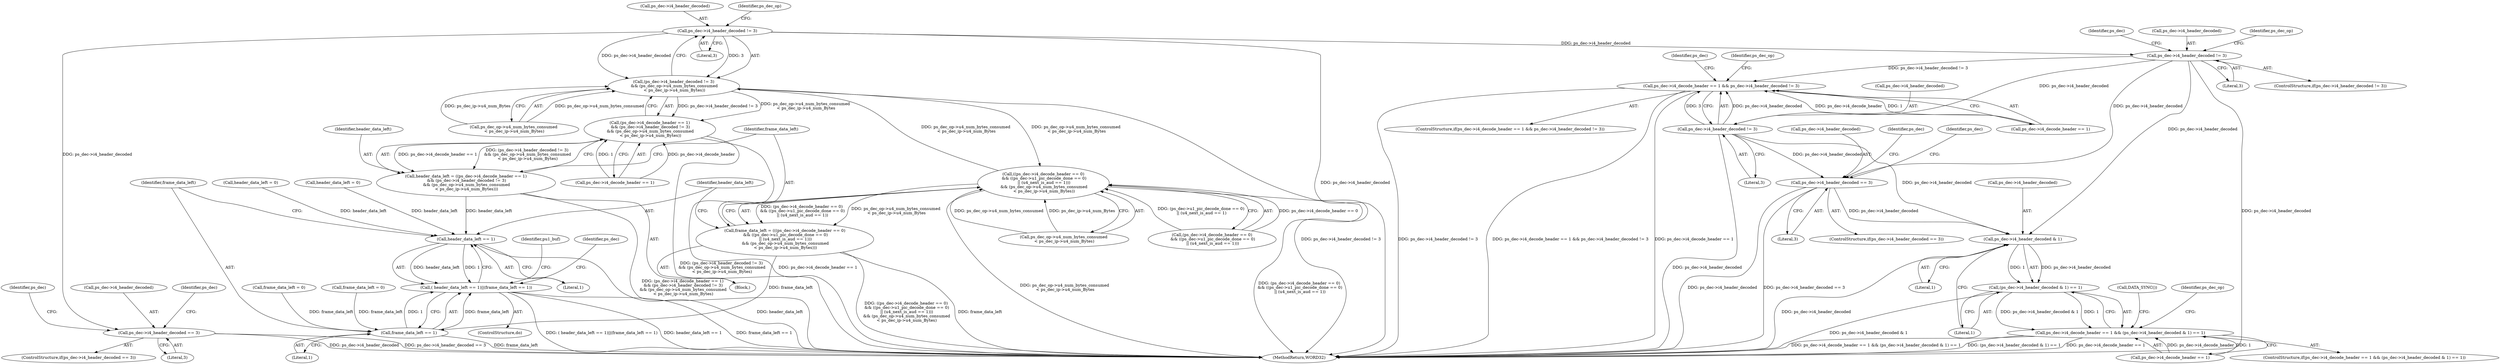 digraph "0_Android_494561291a503840f385fbcd11d9bc5f4dc502b8@pointer" {
"1001431" [label="(Call,ps_dec->i4_header_decoded != 3)"];
"1001098" [label="(Call,ps_dec->i4_header_decoded == 3)"];
"1001430" [label="(Call,(ps_dec->i4_header_decoded != 3)\n && (ps_dec_op->u4_num_bytes_consumed\n < ps_dec_ip->u4_num_Bytes))"];
"1001424" [label="(Call,(ps_dec->i4_decode_header == 1)\n && (ps_dec->i4_header_decoded != 3)\n && (ps_dec_op->u4_num_bytes_consumed\n < ps_dec_ip->u4_num_Bytes))"];
"1001422" [label="(Call,header_data_left = ((ps_dec->i4_decode_header == 1)\n && (ps_dec->i4_header_decoded != 3)\n && (ps_dec_op->u4_num_bytes_consumed\n < ps_dec_ip->u4_num_Bytes)))"];
"1001469" [label="(Call,header_data_left == 1)"];
"1001468" [label="(Call,( header_data_left == 1)||(frame_data_left == 1))"];
"1001445" [label="(Call,((ps_dec->i4_decode_header == 0)\n && ((ps_dec->u1_pic_decode_done == 0)\n || (u4_next_is_aud == 1)))\n && (ps_dec_op->u4_num_bytes_consumed\n < ps_dec_ip->u4_num_Bytes))"];
"1001443" [label="(Call,frame_data_left = (((ps_dec->i4_decode_header == 0)\n && ((ps_dec->u1_pic_decode_done == 0)\n || (u4_next_is_aud == 1)))\n && (ps_dec_op->u4_num_bytes_consumed\n < ps_dec_ip->u4_num_Bytes)))"];
"1001472" [label="(Call,frame_data_left == 1)"];
"1001771" [label="(Call,ps_dec->i4_header_decoded != 3)"];
"1001785" [label="(Call,ps_dec->i4_decode_header == 1 && ps_dec->i4_header_decoded != 3)"];
"1001791" [label="(Call,ps_dec->i4_header_decoded != 3)"];
"1001911" [label="(Call,ps_dec->i4_header_decoded == 3)"];
"1002129" [label="(Call,ps_dec->i4_header_decoded & 1)"];
"1002128" [label="(Call,(ps_dec->i4_header_decoded & 1) == 1)"];
"1002122" [label="(Call,ps_dec->i4_decode_header == 1 && (ps_dec->i4_header_decoded & 1) == 1)"];
"1001422" [label="(Call,header_data_left = ((ps_dec->i4_decode_header == 1)\n && (ps_dec->i4_header_decoded != 3)\n && (ps_dec_op->u4_num_bytes_consumed\n < ps_dec_ip->u4_num_Bytes)))"];
"1002130" [label="(Call,ps_dec->i4_header_decoded)"];
"1001786" [label="(Call,ps_dec->i4_decode_header == 1)"];
"1001795" [label="(Literal,3)"];
"1001444" [label="(Identifier,frame_data_left)"];
"1001472" [label="(Call,frame_data_left == 1)"];
"1001784" [label="(ControlStructure,if(ps_dec->i4_decode_header == 1 && ps_dec->i4_header_decoded != 3))"];
"1001432" [label="(Call,ps_dec->i4_header_decoded)"];
"1001479" [label="(Identifier,ps_dec)"];
"1001775" [label="(Literal,3)"];
"1001785" [label="(Call,ps_dec->i4_decode_header == 1 && ps_dec->i4_header_decoded != 3)"];
"1001431" [label="(Call,ps_dec->i4_header_decoded != 3)"];
"1001097" [label="(ControlStructure,if(ps_dec->i4_header_decoded == 3))"];
"1001425" [label="(Call,ps_dec->i4_decode_header == 1)"];
"1001469" [label="(Call,header_data_left == 1)"];
"1002185" [label="(MethodReturn,WORD32)"];
"1001435" [label="(Literal,3)"];
"1001443" [label="(Call,frame_data_left = (((ps_dec->i4_decode_header == 0)\n && ((ps_dec->u1_pic_decode_done == 0)\n || (u4_next_is_aud == 1)))\n && (ps_dec_op->u4_num_bytes_consumed\n < ps_dec_ip->u4_num_Bytes)))"];
"1002121" [label="(ControlStructure,if(ps_dec->i4_decode_header == 1 && (ps_dec->i4_header_decoded & 1) == 1))"];
"1001106" [label="(Identifier,ps_dec)"];
"1002123" [label="(Call,ps_dec->i4_decode_header == 1)"];
"1001770" [label="(ControlStructure,if(ps_dec->i4_header_decoded != 3))"];
"1001806" [label="(Identifier,ps_dec)"];
"1001791" [label="(Call,ps_dec->i4_header_decoded != 3)"];
"1002177" [label="(Call,DATA_SYNC())"];
"1000198" [label="(Call,header_data_left = 0)"];
"1001468" [label="(Call,( header_data_left == 1)||(frame_data_left == 1))"];
"1001424" [label="(Call,(ps_dec->i4_decode_header == 1)\n && (ps_dec->i4_header_decoded != 3)\n && (ps_dec_op->u4_num_bytes_consumed\n < ps_dec_ip->u4_num_Bytes))"];
"1001445" [label="(Call,((ps_dec->i4_decode_header == 0)\n && ((ps_dec->u1_pic_decode_done == 0)\n || (u4_next_is_aud == 1)))\n && (ps_dec_op->u4_num_bytes_consumed\n < ps_dec_ip->u4_num_Bytes))"];
"1001286" [label="(Call,header_data_left = 0)"];
"1001788" [label="(Identifier,ps_dec)"];
"1002133" [label="(Literal,1)"];
"1000987" [label="(ControlStructure,do)"];
"1001098" [label="(Call,ps_dec->i4_header_decoded == 3)"];
"1001910" [label="(ControlStructure,if(ps_dec->i4_header_decoded == 3))"];
"1001283" [label="(Call,frame_data_left = 0)"];
"1001792" [label="(Call,ps_dec->i4_header_decoded)"];
"1001911" [label="(Call,ps_dec->i4_header_decoded == 3)"];
"1001772" [label="(Call,ps_dec->i4_header_decoded)"];
"1001436" [label="(Call,ps_dec_op->u4_num_bytes_consumed\n < ps_dec_ip->u4_num_Bytes)"];
"1001423" [label="(Identifier,header_data_left)"];
"1001779" [label="(Identifier,ps_dec_op)"];
"1001912" [label="(Call,ps_dec->i4_header_decoded)"];
"1002122" [label="(Call,ps_dec->i4_decode_header == 1 && (ps_dec->i4_header_decoded & 1) == 1)"];
"1002138" [label="(Identifier,ps_dec_op)"];
"1001118" [label="(Identifier,ps_dec)"];
"1001915" [label="(Literal,3)"];
"1001799" [label="(Identifier,ps_dec_op)"];
"1001438" [label="(Identifier,ps_dec_op)"];
"1001099" [label="(Call,ps_dec->i4_header_decoded)"];
"1000988" [label="(Block,)"];
"1001474" [label="(Literal,1)"];
"1000990" [label="(Identifier,pu1_buf)"];
"1002128" [label="(Call,(ps_dec->i4_header_decoded & 1) == 1)"];
"1001430" [label="(Call,(ps_dec->i4_header_decoded != 3)\n && (ps_dec_op->u4_num_bytes_consumed\n < ps_dec_ip->u4_num_Bytes))"];
"1001446" [label="(Call,(ps_dec->i4_decode_header == 0)\n && ((ps_dec->u1_pic_decode_done == 0)\n || (u4_next_is_aud == 1)))"];
"1001771" [label="(Call,ps_dec->i4_header_decoded != 3)"];
"1001461" [label="(Call,ps_dec_op->u4_num_bytes_consumed\n < ps_dec_ip->u4_num_Bytes)"];
"1001473" [label="(Identifier,frame_data_left)"];
"1002134" [label="(Literal,1)"];
"1000202" [label="(Call,frame_data_left = 0)"];
"1001470" [label="(Identifier,header_data_left)"];
"1001102" [label="(Literal,3)"];
"1001471" [label="(Literal,1)"];
"1001932" [label="(Identifier,ps_dec)"];
"1001919" [label="(Identifier,ps_dec)"];
"1002129" [label="(Call,ps_dec->i4_header_decoded & 1)"];
"1001431" -> "1001430"  [label="AST: "];
"1001431" -> "1001435"  [label="CFG: "];
"1001432" -> "1001431"  [label="AST: "];
"1001435" -> "1001431"  [label="AST: "];
"1001438" -> "1001431"  [label="CFG: "];
"1001430" -> "1001431"  [label="CFG: "];
"1001431" -> "1002185"  [label="DDG: ps_dec->i4_header_decoded"];
"1001431" -> "1001098"  [label="DDG: ps_dec->i4_header_decoded"];
"1001431" -> "1001430"  [label="DDG: ps_dec->i4_header_decoded"];
"1001431" -> "1001430"  [label="DDG: 3"];
"1001431" -> "1001771"  [label="DDG: ps_dec->i4_header_decoded"];
"1001098" -> "1001097"  [label="AST: "];
"1001098" -> "1001102"  [label="CFG: "];
"1001099" -> "1001098"  [label="AST: "];
"1001102" -> "1001098"  [label="AST: "];
"1001106" -> "1001098"  [label="CFG: "];
"1001118" -> "1001098"  [label="CFG: "];
"1001098" -> "1002185"  [label="DDG: ps_dec->i4_header_decoded"];
"1001098" -> "1002185"  [label="DDG: ps_dec->i4_header_decoded == 3"];
"1001430" -> "1001424"  [label="AST: "];
"1001430" -> "1001436"  [label="CFG: "];
"1001436" -> "1001430"  [label="AST: "];
"1001424" -> "1001430"  [label="CFG: "];
"1001430" -> "1002185"  [label="DDG: ps_dec->i4_header_decoded != 3"];
"1001430" -> "1001424"  [label="DDG: ps_dec->i4_header_decoded != 3"];
"1001430" -> "1001424"  [label="DDG: ps_dec_op->u4_num_bytes_consumed\n < ps_dec_ip->u4_num_Bytes"];
"1001436" -> "1001430"  [label="DDG: ps_dec_op->u4_num_bytes_consumed"];
"1001436" -> "1001430"  [label="DDG: ps_dec_ip->u4_num_Bytes"];
"1001445" -> "1001430"  [label="DDG: ps_dec_op->u4_num_bytes_consumed\n < ps_dec_ip->u4_num_Bytes"];
"1001430" -> "1001445"  [label="DDG: ps_dec_op->u4_num_bytes_consumed\n < ps_dec_ip->u4_num_Bytes"];
"1001424" -> "1001422"  [label="AST: "];
"1001424" -> "1001425"  [label="CFG: "];
"1001425" -> "1001424"  [label="AST: "];
"1001422" -> "1001424"  [label="CFG: "];
"1001424" -> "1002185"  [label="DDG: ps_dec->i4_decode_header == 1"];
"1001424" -> "1002185"  [label="DDG: (ps_dec->i4_header_decoded != 3)\n && (ps_dec_op->u4_num_bytes_consumed\n < ps_dec_ip->u4_num_Bytes)"];
"1001424" -> "1001422"  [label="DDG: ps_dec->i4_decode_header == 1"];
"1001424" -> "1001422"  [label="DDG: (ps_dec->i4_header_decoded != 3)\n && (ps_dec_op->u4_num_bytes_consumed\n < ps_dec_ip->u4_num_Bytes)"];
"1001425" -> "1001424"  [label="DDG: ps_dec->i4_decode_header"];
"1001425" -> "1001424"  [label="DDG: 1"];
"1001422" -> "1000988"  [label="AST: "];
"1001423" -> "1001422"  [label="AST: "];
"1001444" -> "1001422"  [label="CFG: "];
"1001422" -> "1002185"  [label="DDG: (ps_dec->i4_decode_header == 1)\n && (ps_dec->i4_header_decoded != 3)\n && (ps_dec_op->u4_num_bytes_consumed\n < ps_dec_ip->u4_num_Bytes)"];
"1001422" -> "1001469"  [label="DDG: header_data_left"];
"1001469" -> "1001468"  [label="AST: "];
"1001469" -> "1001471"  [label="CFG: "];
"1001470" -> "1001469"  [label="AST: "];
"1001471" -> "1001469"  [label="AST: "];
"1001473" -> "1001469"  [label="CFG: "];
"1001468" -> "1001469"  [label="CFG: "];
"1001469" -> "1002185"  [label="DDG: header_data_left"];
"1001469" -> "1001468"  [label="DDG: header_data_left"];
"1001469" -> "1001468"  [label="DDG: 1"];
"1000198" -> "1001469"  [label="DDG: header_data_left"];
"1001286" -> "1001469"  [label="DDG: header_data_left"];
"1001468" -> "1000987"  [label="AST: "];
"1001468" -> "1001472"  [label="CFG: "];
"1001472" -> "1001468"  [label="AST: "];
"1000990" -> "1001468"  [label="CFG: "];
"1001479" -> "1001468"  [label="CFG: "];
"1001468" -> "1002185"  [label="DDG: frame_data_left == 1"];
"1001468" -> "1002185"  [label="DDG: ( header_data_left == 1)||(frame_data_left == 1)"];
"1001468" -> "1002185"  [label="DDG: header_data_left == 1"];
"1001472" -> "1001468"  [label="DDG: frame_data_left"];
"1001472" -> "1001468"  [label="DDG: 1"];
"1001445" -> "1001443"  [label="AST: "];
"1001445" -> "1001446"  [label="CFG: "];
"1001445" -> "1001461"  [label="CFG: "];
"1001446" -> "1001445"  [label="AST: "];
"1001461" -> "1001445"  [label="AST: "];
"1001443" -> "1001445"  [label="CFG: "];
"1001445" -> "1002185"  [label="DDG: ps_dec_op->u4_num_bytes_consumed\n < ps_dec_ip->u4_num_Bytes"];
"1001445" -> "1002185"  [label="DDG: (ps_dec->i4_decode_header == 0)\n && ((ps_dec->u1_pic_decode_done == 0)\n || (u4_next_is_aud == 1))"];
"1001445" -> "1001443"  [label="DDG: (ps_dec->i4_decode_header == 0)\n && ((ps_dec->u1_pic_decode_done == 0)\n || (u4_next_is_aud == 1))"];
"1001445" -> "1001443"  [label="DDG: ps_dec_op->u4_num_bytes_consumed\n < ps_dec_ip->u4_num_Bytes"];
"1001446" -> "1001445"  [label="DDG: ps_dec->i4_decode_header == 0"];
"1001446" -> "1001445"  [label="DDG: (ps_dec->u1_pic_decode_done == 0)\n || (u4_next_is_aud == 1)"];
"1001461" -> "1001445"  [label="DDG: ps_dec_op->u4_num_bytes_consumed"];
"1001461" -> "1001445"  [label="DDG: ps_dec_ip->u4_num_Bytes"];
"1001443" -> "1000988"  [label="AST: "];
"1001444" -> "1001443"  [label="AST: "];
"1001470" -> "1001443"  [label="CFG: "];
"1001443" -> "1002185"  [label="DDG: frame_data_left"];
"1001443" -> "1002185"  [label="DDG: ((ps_dec->i4_decode_header == 0)\n && ((ps_dec->u1_pic_decode_done == 0)\n || (u4_next_is_aud == 1)))\n && (ps_dec_op->u4_num_bytes_consumed\n < ps_dec_ip->u4_num_Bytes)"];
"1001443" -> "1001472"  [label="DDG: frame_data_left"];
"1001472" -> "1001474"  [label="CFG: "];
"1001473" -> "1001472"  [label="AST: "];
"1001474" -> "1001472"  [label="AST: "];
"1001472" -> "1002185"  [label="DDG: frame_data_left"];
"1000202" -> "1001472"  [label="DDG: frame_data_left"];
"1001283" -> "1001472"  [label="DDG: frame_data_left"];
"1001771" -> "1001770"  [label="AST: "];
"1001771" -> "1001775"  [label="CFG: "];
"1001772" -> "1001771"  [label="AST: "];
"1001775" -> "1001771"  [label="AST: "];
"1001779" -> "1001771"  [label="CFG: "];
"1001788" -> "1001771"  [label="CFG: "];
"1001771" -> "1002185"  [label="DDG: ps_dec->i4_header_decoded"];
"1001771" -> "1001785"  [label="DDG: ps_dec->i4_header_decoded != 3"];
"1001771" -> "1001791"  [label="DDG: ps_dec->i4_header_decoded"];
"1001771" -> "1001911"  [label="DDG: ps_dec->i4_header_decoded"];
"1001771" -> "1002129"  [label="DDG: ps_dec->i4_header_decoded"];
"1001785" -> "1001784"  [label="AST: "];
"1001785" -> "1001786"  [label="CFG: "];
"1001785" -> "1001791"  [label="CFG: "];
"1001786" -> "1001785"  [label="AST: "];
"1001791" -> "1001785"  [label="AST: "];
"1001799" -> "1001785"  [label="CFG: "];
"1001806" -> "1001785"  [label="CFG: "];
"1001785" -> "1002185"  [label="DDG: ps_dec->i4_decode_header == 1"];
"1001785" -> "1002185"  [label="DDG: ps_dec->i4_header_decoded != 3"];
"1001785" -> "1002185"  [label="DDG: ps_dec->i4_decode_header == 1 && ps_dec->i4_header_decoded != 3"];
"1001786" -> "1001785"  [label="DDG: ps_dec->i4_decode_header"];
"1001786" -> "1001785"  [label="DDG: 1"];
"1001791" -> "1001785"  [label="DDG: ps_dec->i4_header_decoded"];
"1001791" -> "1001785"  [label="DDG: 3"];
"1001791" -> "1001795"  [label="CFG: "];
"1001792" -> "1001791"  [label="AST: "];
"1001795" -> "1001791"  [label="AST: "];
"1001791" -> "1002185"  [label="DDG: ps_dec->i4_header_decoded"];
"1001791" -> "1001911"  [label="DDG: ps_dec->i4_header_decoded"];
"1001791" -> "1002129"  [label="DDG: ps_dec->i4_header_decoded"];
"1001911" -> "1001910"  [label="AST: "];
"1001911" -> "1001915"  [label="CFG: "];
"1001912" -> "1001911"  [label="AST: "];
"1001915" -> "1001911"  [label="AST: "];
"1001919" -> "1001911"  [label="CFG: "];
"1001932" -> "1001911"  [label="CFG: "];
"1001911" -> "1002185"  [label="DDG: ps_dec->i4_header_decoded == 3"];
"1001911" -> "1002185"  [label="DDG: ps_dec->i4_header_decoded"];
"1001911" -> "1002129"  [label="DDG: ps_dec->i4_header_decoded"];
"1002129" -> "1002128"  [label="AST: "];
"1002129" -> "1002133"  [label="CFG: "];
"1002130" -> "1002129"  [label="AST: "];
"1002133" -> "1002129"  [label="AST: "];
"1002134" -> "1002129"  [label="CFG: "];
"1002129" -> "1002185"  [label="DDG: ps_dec->i4_header_decoded"];
"1002129" -> "1002128"  [label="DDG: ps_dec->i4_header_decoded"];
"1002129" -> "1002128"  [label="DDG: 1"];
"1002128" -> "1002122"  [label="AST: "];
"1002128" -> "1002134"  [label="CFG: "];
"1002134" -> "1002128"  [label="AST: "];
"1002122" -> "1002128"  [label="CFG: "];
"1002128" -> "1002185"  [label="DDG: ps_dec->i4_header_decoded & 1"];
"1002128" -> "1002122"  [label="DDG: ps_dec->i4_header_decoded & 1"];
"1002128" -> "1002122"  [label="DDG: 1"];
"1002122" -> "1002121"  [label="AST: "];
"1002122" -> "1002123"  [label="CFG: "];
"1002123" -> "1002122"  [label="AST: "];
"1002138" -> "1002122"  [label="CFG: "];
"1002177" -> "1002122"  [label="CFG: "];
"1002122" -> "1002185"  [label="DDG: ps_dec->i4_decode_header == 1 && (ps_dec->i4_header_decoded & 1) == 1"];
"1002122" -> "1002185"  [label="DDG: (ps_dec->i4_header_decoded & 1) == 1"];
"1002122" -> "1002185"  [label="DDG: ps_dec->i4_decode_header == 1"];
"1002123" -> "1002122"  [label="DDG: ps_dec->i4_decode_header"];
"1002123" -> "1002122"  [label="DDG: 1"];
}
